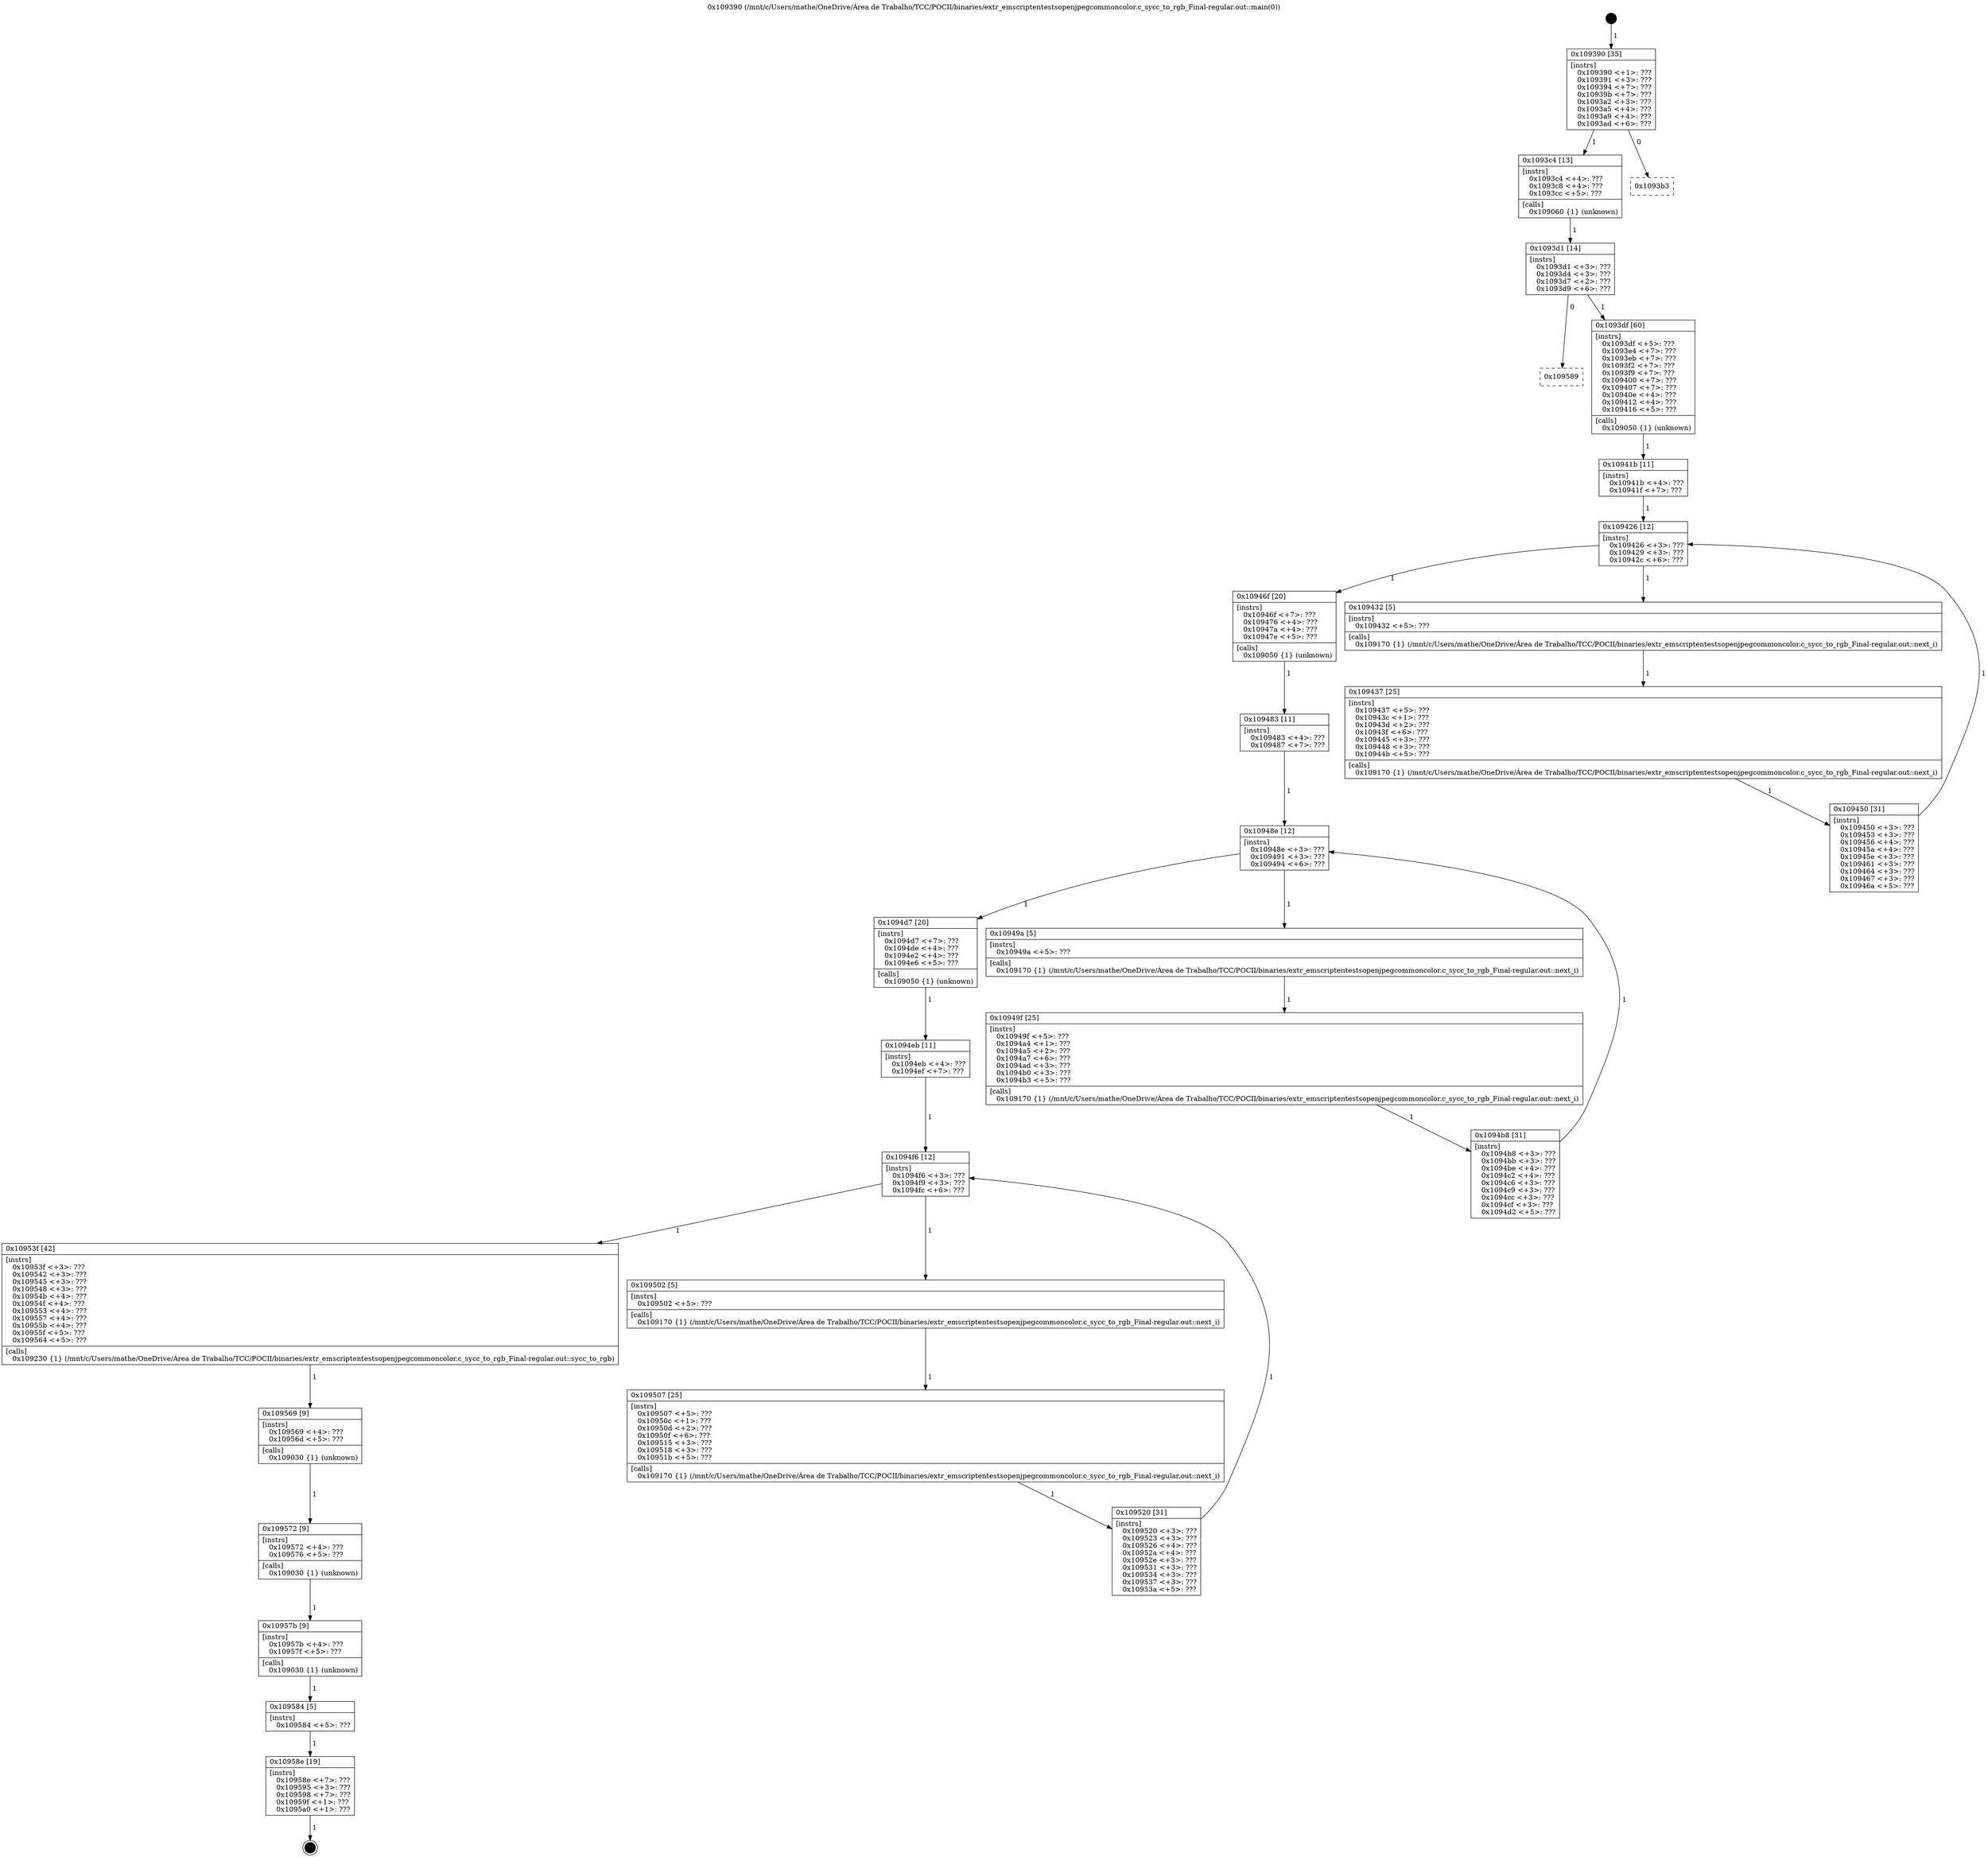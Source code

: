 digraph "0x109390" {
  label = "0x109390 (/mnt/c/Users/mathe/OneDrive/Área de Trabalho/TCC/POCII/binaries/extr_emscriptentestsopenjpegcommoncolor.c_sycc_to_rgb_Final-regular.out::main(0))"
  labelloc = "t"
  node[shape=record]

  Entry [label="",width=0.3,height=0.3,shape=circle,fillcolor=black,style=filled]
  "0x109390" [label="{
     0x109390 [35]\l
     | [instrs]\l
     &nbsp;&nbsp;0x109390 \<+1\>: ???\l
     &nbsp;&nbsp;0x109391 \<+3\>: ???\l
     &nbsp;&nbsp;0x109394 \<+7\>: ???\l
     &nbsp;&nbsp;0x10939b \<+7\>: ???\l
     &nbsp;&nbsp;0x1093a2 \<+3\>: ???\l
     &nbsp;&nbsp;0x1093a5 \<+4\>: ???\l
     &nbsp;&nbsp;0x1093a9 \<+4\>: ???\l
     &nbsp;&nbsp;0x1093ad \<+6\>: ???\l
  }"]
  "0x1093c4" [label="{
     0x1093c4 [13]\l
     | [instrs]\l
     &nbsp;&nbsp;0x1093c4 \<+4\>: ???\l
     &nbsp;&nbsp;0x1093c8 \<+4\>: ???\l
     &nbsp;&nbsp;0x1093cc \<+5\>: ???\l
     | [calls]\l
     &nbsp;&nbsp;0x109060 \{1\} (unknown)\l
  }"]
  "0x1093b3" [label="{
     0x1093b3\l
  }", style=dashed]
  "0x1093d1" [label="{
     0x1093d1 [14]\l
     | [instrs]\l
     &nbsp;&nbsp;0x1093d1 \<+3\>: ???\l
     &nbsp;&nbsp;0x1093d4 \<+3\>: ???\l
     &nbsp;&nbsp;0x1093d7 \<+2\>: ???\l
     &nbsp;&nbsp;0x1093d9 \<+6\>: ???\l
  }"]
  "0x109589" [label="{
     0x109589\l
  }", style=dashed]
  "0x1093df" [label="{
     0x1093df [60]\l
     | [instrs]\l
     &nbsp;&nbsp;0x1093df \<+5\>: ???\l
     &nbsp;&nbsp;0x1093e4 \<+7\>: ???\l
     &nbsp;&nbsp;0x1093eb \<+7\>: ???\l
     &nbsp;&nbsp;0x1093f2 \<+7\>: ???\l
     &nbsp;&nbsp;0x1093f9 \<+7\>: ???\l
     &nbsp;&nbsp;0x109400 \<+7\>: ???\l
     &nbsp;&nbsp;0x109407 \<+7\>: ???\l
     &nbsp;&nbsp;0x10940e \<+4\>: ???\l
     &nbsp;&nbsp;0x109412 \<+4\>: ???\l
     &nbsp;&nbsp;0x109416 \<+5\>: ???\l
     | [calls]\l
     &nbsp;&nbsp;0x109050 \{1\} (unknown)\l
  }"]
  Exit [label="",width=0.3,height=0.3,shape=circle,fillcolor=black,style=filled,peripheries=2]
  "0x109426" [label="{
     0x109426 [12]\l
     | [instrs]\l
     &nbsp;&nbsp;0x109426 \<+3\>: ???\l
     &nbsp;&nbsp;0x109429 \<+3\>: ???\l
     &nbsp;&nbsp;0x10942c \<+6\>: ???\l
  }"]
  "0x10946f" [label="{
     0x10946f [20]\l
     | [instrs]\l
     &nbsp;&nbsp;0x10946f \<+7\>: ???\l
     &nbsp;&nbsp;0x109476 \<+4\>: ???\l
     &nbsp;&nbsp;0x10947a \<+4\>: ???\l
     &nbsp;&nbsp;0x10947e \<+5\>: ???\l
     | [calls]\l
     &nbsp;&nbsp;0x109050 \{1\} (unknown)\l
  }"]
  "0x109432" [label="{
     0x109432 [5]\l
     | [instrs]\l
     &nbsp;&nbsp;0x109432 \<+5\>: ???\l
     | [calls]\l
     &nbsp;&nbsp;0x109170 \{1\} (/mnt/c/Users/mathe/OneDrive/Área de Trabalho/TCC/POCII/binaries/extr_emscriptentestsopenjpegcommoncolor.c_sycc_to_rgb_Final-regular.out::next_i)\l
  }"]
  "0x109437" [label="{
     0x109437 [25]\l
     | [instrs]\l
     &nbsp;&nbsp;0x109437 \<+5\>: ???\l
     &nbsp;&nbsp;0x10943c \<+1\>: ???\l
     &nbsp;&nbsp;0x10943d \<+2\>: ???\l
     &nbsp;&nbsp;0x10943f \<+6\>: ???\l
     &nbsp;&nbsp;0x109445 \<+3\>: ???\l
     &nbsp;&nbsp;0x109448 \<+3\>: ???\l
     &nbsp;&nbsp;0x10944b \<+5\>: ???\l
     | [calls]\l
     &nbsp;&nbsp;0x109170 \{1\} (/mnt/c/Users/mathe/OneDrive/Área de Trabalho/TCC/POCII/binaries/extr_emscriptentestsopenjpegcommoncolor.c_sycc_to_rgb_Final-regular.out::next_i)\l
  }"]
  "0x109450" [label="{
     0x109450 [31]\l
     | [instrs]\l
     &nbsp;&nbsp;0x109450 \<+3\>: ???\l
     &nbsp;&nbsp;0x109453 \<+3\>: ???\l
     &nbsp;&nbsp;0x109456 \<+4\>: ???\l
     &nbsp;&nbsp;0x10945a \<+4\>: ???\l
     &nbsp;&nbsp;0x10945e \<+3\>: ???\l
     &nbsp;&nbsp;0x109461 \<+3\>: ???\l
     &nbsp;&nbsp;0x109464 \<+3\>: ???\l
     &nbsp;&nbsp;0x109467 \<+3\>: ???\l
     &nbsp;&nbsp;0x10946a \<+5\>: ???\l
  }"]
  "0x10941b" [label="{
     0x10941b [11]\l
     | [instrs]\l
     &nbsp;&nbsp;0x10941b \<+4\>: ???\l
     &nbsp;&nbsp;0x10941f \<+7\>: ???\l
  }"]
  "0x10948e" [label="{
     0x10948e [12]\l
     | [instrs]\l
     &nbsp;&nbsp;0x10948e \<+3\>: ???\l
     &nbsp;&nbsp;0x109491 \<+3\>: ???\l
     &nbsp;&nbsp;0x109494 \<+6\>: ???\l
  }"]
  "0x1094d7" [label="{
     0x1094d7 [20]\l
     | [instrs]\l
     &nbsp;&nbsp;0x1094d7 \<+7\>: ???\l
     &nbsp;&nbsp;0x1094de \<+4\>: ???\l
     &nbsp;&nbsp;0x1094e2 \<+4\>: ???\l
     &nbsp;&nbsp;0x1094e6 \<+5\>: ???\l
     | [calls]\l
     &nbsp;&nbsp;0x109050 \{1\} (unknown)\l
  }"]
  "0x10949a" [label="{
     0x10949a [5]\l
     | [instrs]\l
     &nbsp;&nbsp;0x10949a \<+5\>: ???\l
     | [calls]\l
     &nbsp;&nbsp;0x109170 \{1\} (/mnt/c/Users/mathe/OneDrive/Área de Trabalho/TCC/POCII/binaries/extr_emscriptentestsopenjpegcommoncolor.c_sycc_to_rgb_Final-regular.out::next_i)\l
  }"]
  "0x10949f" [label="{
     0x10949f [25]\l
     | [instrs]\l
     &nbsp;&nbsp;0x10949f \<+5\>: ???\l
     &nbsp;&nbsp;0x1094a4 \<+1\>: ???\l
     &nbsp;&nbsp;0x1094a5 \<+2\>: ???\l
     &nbsp;&nbsp;0x1094a7 \<+6\>: ???\l
     &nbsp;&nbsp;0x1094ad \<+3\>: ???\l
     &nbsp;&nbsp;0x1094b0 \<+3\>: ???\l
     &nbsp;&nbsp;0x1094b3 \<+5\>: ???\l
     | [calls]\l
     &nbsp;&nbsp;0x109170 \{1\} (/mnt/c/Users/mathe/OneDrive/Área de Trabalho/TCC/POCII/binaries/extr_emscriptentestsopenjpegcommoncolor.c_sycc_to_rgb_Final-regular.out::next_i)\l
  }"]
  "0x1094b8" [label="{
     0x1094b8 [31]\l
     | [instrs]\l
     &nbsp;&nbsp;0x1094b8 \<+3\>: ???\l
     &nbsp;&nbsp;0x1094bb \<+3\>: ???\l
     &nbsp;&nbsp;0x1094be \<+4\>: ???\l
     &nbsp;&nbsp;0x1094c2 \<+4\>: ???\l
     &nbsp;&nbsp;0x1094c6 \<+3\>: ???\l
     &nbsp;&nbsp;0x1094c9 \<+3\>: ???\l
     &nbsp;&nbsp;0x1094cc \<+3\>: ???\l
     &nbsp;&nbsp;0x1094cf \<+3\>: ???\l
     &nbsp;&nbsp;0x1094d2 \<+5\>: ???\l
  }"]
  "0x109483" [label="{
     0x109483 [11]\l
     | [instrs]\l
     &nbsp;&nbsp;0x109483 \<+4\>: ???\l
     &nbsp;&nbsp;0x109487 \<+7\>: ???\l
  }"]
  "0x1094f6" [label="{
     0x1094f6 [12]\l
     | [instrs]\l
     &nbsp;&nbsp;0x1094f6 \<+3\>: ???\l
     &nbsp;&nbsp;0x1094f9 \<+3\>: ???\l
     &nbsp;&nbsp;0x1094fc \<+6\>: ???\l
  }"]
  "0x10953f" [label="{
     0x10953f [42]\l
     | [instrs]\l
     &nbsp;&nbsp;0x10953f \<+3\>: ???\l
     &nbsp;&nbsp;0x109542 \<+3\>: ???\l
     &nbsp;&nbsp;0x109545 \<+3\>: ???\l
     &nbsp;&nbsp;0x109548 \<+3\>: ???\l
     &nbsp;&nbsp;0x10954b \<+4\>: ???\l
     &nbsp;&nbsp;0x10954f \<+4\>: ???\l
     &nbsp;&nbsp;0x109553 \<+4\>: ???\l
     &nbsp;&nbsp;0x109557 \<+4\>: ???\l
     &nbsp;&nbsp;0x10955b \<+4\>: ???\l
     &nbsp;&nbsp;0x10955f \<+5\>: ???\l
     &nbsp;&nbsp;0x109564 \<+5\>: ???\l
     | [calls]\l
     &nbsp;&nbsp;0x109230 \{1\} (/mnt/c/Users/mathe/OneDrive/Área de Trabalho/TCC/POCII/binaries/extr_emscriptentestsopenjpegcommoncolor.c_sycc_to_rgb_Final-regular.out::sycc_to_rgb)\l
  }"]
  "0x109502" [label="{
     0x109502 [5]\l
     | [instrs]\l
     &nbsp;&nbsp;0x109502 \<+5\>: ???\l
     | [calls]\l
     &nbsp;&nbsp;0x109170 \{1\} (/mnt/c/Users/mathe/OneDrive/Área de Trabalho/TCC/POCII/binaries/extr_emscriptentestsopenjpegcommoncolor.c_sycc_to_rgb_Final-regular.out::next_i)\l
  }"]
  "0x109507" [label="{
     0x109507 [25]\l
     | [instrs]\l
     &nbsp;&nbsp;0x109507 \<+5\>: ???\l
     &nbsp;&nbsp;0x10950c \<+1\>: ???\l
     &nbsp;&nbsp;0x10950d \<+2\>: ???\l
     &nbsp;&nbsp;0x10950f \<+6\>: ???\l
     &nbsp;&nbsp;0x109515 \<+3\>: ???\l
     &nbsp;&nbsp;0x109518 \<+3\>: ???\l
     &nbsp;&nbsp;0x10951b \<+5\>: ???\l
     | [calls]\l
     &nbsp;&nbsp;0x109170 \{1\} (/mnt/c/Users/mathe/OneDrive/Área de Trabalho/TCC/POCII/binaries/extr_emscriptentestsopenjpegcommoncolor.c_sycc_to_rgb_Final-regular.out::next_i)\l
  }"]
  "0x109520" [label="{
     0x109520 [31]\l
     | [instrs]\l
     &nbsp;&nbsp;0x109520 \<+3\>: ???\l
     &nbsp;&nbsp;0x109523 \<+3\>: ???\l
     &nbsp;&nbsp;0x109526 \<+4\>: ???\l
     &nbsp;&nbsp;0x10952a \<+4\>: ???\l
     &nbsp;&nbsp;0x10952e \<+3\>: ???\l
     &nbsp;&nbsp;0x109531 \<+3\>: ???\l
     &nbsp;&nbsp;0x109534 \<+3\>: ???\l
     &nbsp;&nbsp;0x109537 \<+3\>: ???\l
     &nbsp;&nbsp;0x10953a \<+5\>: ???\l
  }"]
  "0x1094eb" [label="{
     0x1094eb [11]\l
     | [instrs]\l
     &nbsp;&nbsp;0x1094eb \<+4\>: ???\l
     &nbsp;&nbsp;0x1094ef \<+7\>: ???\l
  }"]
  "0x109569" [label="{
     0x109569 [9]\l
     | [instrs]\l
     &nbsp;&nbsp;0x109569 \<+4\>: ???\l
     &nbsp;&nbsp;0x10956d \<+5\>: ???\l
     | [calls]\l
     &nbsp;&nbsp;0x109030 \{1\} (unknown)\l
  }"]
  "0x109572" [label="{
     0x109572 [9]\l
     | [instrs]\l
     &nbsp;&nbsp;0x109572 \<+4\>: ???\l
     &nbsp;&nbsp;0x109576 \<+5\>: ???\l
     | [calls]\l
     &nbsp;&nbsp;0x109030 \{1\} (unknown)\l
  }"]
  "0x10957b" [label="{
     0x10957b [9]\l
     | [instrs]\l
     &nbsp;&nbsp;0x10957b \<+4\>: ???\l
     &nbsp;&nbsp;0x10957f \<+5\>: ???\l
     | [calls]\l
     &nbsp;&nbsp;0x109030 \{1\} (unknown)\l
  }"]
  "0x109584" [label="{
     0x109584 [5]\l
     | [instrs]\l
     &nbsp;&nbsp;0x109584 \<+5\>: ???\l
  }"]
  "0x10958e" [label="{
     0x10958e [19]\l
     | [instrs]\l
     &nbsp;&nbsp;0x10958e \<+7\>: ???\l
     &nbsp;&nbsp;0x109595 \<+3\>: ???\l
     &nbsp;&nbsp;0x109598 \<+7\>: ???\l
     &nbsp;&nbsp;0x10959f \<+1\>: ???\l
     &nbsp;&nbsp;0x1095a0 \<+1\>: ???\l
  }"]
  Entry -> "0x109390" [label=" 1"]
  "0x109390" -> "0x1093c4" [label=" 1"]
  "0x109390" -> "0x1093b3" [label=" 0"]
  "0x1093c4" -> "0x1093d1" [label=" 1"]
  "0x1093d1" -> "0x109589" [label=" 0"]
  "0x1093d1" -> "0x1093df" [label=" 1"]
  "0x10958e" -> Exit [label=" 1"]
  "0x1093df" -> "0x10941b" [label=" 1"]
  "0x109426" -> "0x10946f" [label=" 1"]
  "0x109426" -> "0x109432" [label=" 1"]
  "0x109432" -> "0x109437" [label=" 1"]
  "0x109437" -> "0x109450" [label=" 1"]
  "0x10941b" -> "0x109426" [label=" 1"]
  "0x109450" -> "0x109426" [label=" 1"]
  "0x10946f" -> "0x109483" [label=" 1"]
  "0x10948e" -> "0x1094d7" [label=" 1"]
  "0x10948e" -> "0x10949a" [label=" 1"]
  "0x10949a" -> "0x10949f" [label=" 1"]
  "0x10949f" -> "0x1094b8" [label=" 1"]
  "0x109483" -> "0x10948e" [label=" 1"]
  "0x1094b8" -> "0x10948e" [label=" 1"]
  "0x1094d7" -> "0x1094eb" [label=" 1"]
  "0x1094f6" -> "0x10953f" [label=" 1"]
  "0x1094f6" -> "0x109502" [label=" 1"]
  "0x109502" -> "0x109507" [label=" 1"]
  "0x109507" -> "0x109520" [label=" 1"]
  "0x1094eb" -> "0x1094f6" [label=" 1"]
  "0x109520" -> "0x1094f6" [label=" 1"]
  "0x10953f" -> "0x109569" [label=" 1"]
  "0x109569" -> "0x109572" [label=" 1"]
  "0x109572" -> "0x10957b" [label=" 1"]
  "0x10957b" -> "0x109584" [label=" 1"]
  "0x109584" -> "0x10958e" [label=" 1"]
}
